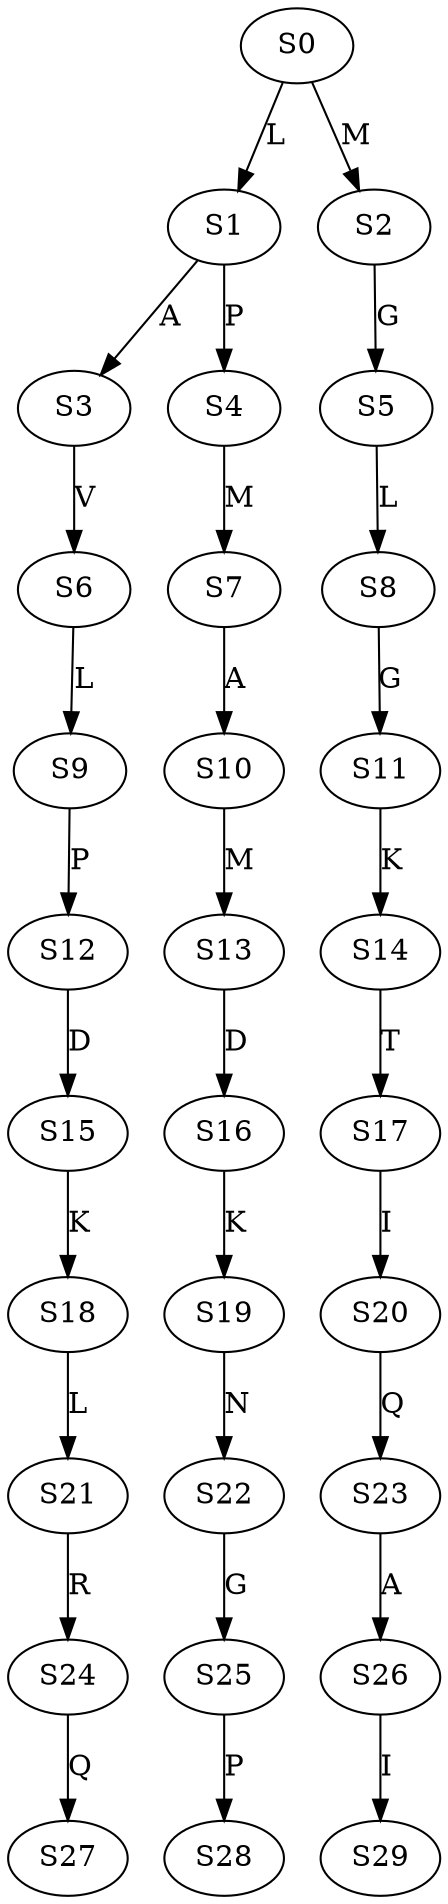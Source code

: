 strict digraph  {
	S0 -> S1 [ label = L ];
	S0 -> S2 [ label = M ];
	S1 -> S3 [ label = A ];
	S1 -> S4 [ label = P ];
	S2 -> S5 [ label = G ];
	S3 -> S6 [ label = V ];
	S4 -> S7 [ label = M ];
	S5 -> S8 [ label = L ];
	S6 -> S9 [ label = L ];
	S7 -> S10 [ label = A ];
	S8 -> S11 [ label = G ];
	S9 -> S12 [ label = P ];
	S10 -> S13 [ label = M ];
	S11 -> S14 [ label = K ];
	S12 -> S15 [ label = D ];
	S13 -> S16 [ label = D ];
	S14 -> S17 [ label = T ];
	S15 -> S18 [ label = K ];
	S16 -> S19 [ label = K ];
	S17 -> S20 [ label = I ];
	S18 -> S21 [ label = L ];
	S19 -> S22 [ label = N ];
	S20 -> S23 [ label = Q ];
	S21 -> S24 [ label = R ];
	S22 -> S25 [ label = G ];
	S23 -> S26 [ label = A ];
	S24 -> S27 [ label = Q ];
	S25 -> S28 [ label = P ];
	S26 -> S29 [ label = I ];
}

